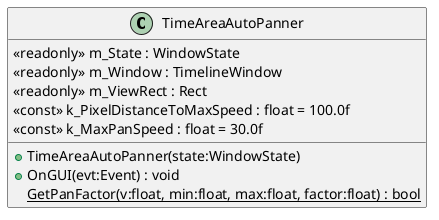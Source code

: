 @startuml
class TimeAreaAutoPanner {
    <<readonly>> m_State : WindowState
    <<readonly>> m_Window : TimelineWindow
    <<readonly>> m_ViewRect : Rect
    <<const>> k_PixelDistanceToMaxSpeed : float = 100.0f
    <<const>> k_MaxPanSpeed : float = 30.0f
    + TimeAreaAutoPanner(state:WindowState)
    + OnGUI(evt:Event) : void
    {static} GetPanFactor(v:float, min:float, max:float, factor:float) : bool
}
@enduml
